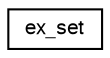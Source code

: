 digraph "Graphical Class Hierarchy"
{
  edge [fontname="FreeSans",fontsize="10",labelfontname="FreeSans",labelfontsize="10"];
  node [fontname="FreeSans",fontsize="10",shape=record];
  rankdir="LR";
  Node1 [label="ex_set",height=0.2,width=0.4,color="black", fillcolor="white", style="filled",URL="$structex__set.html"];
}
